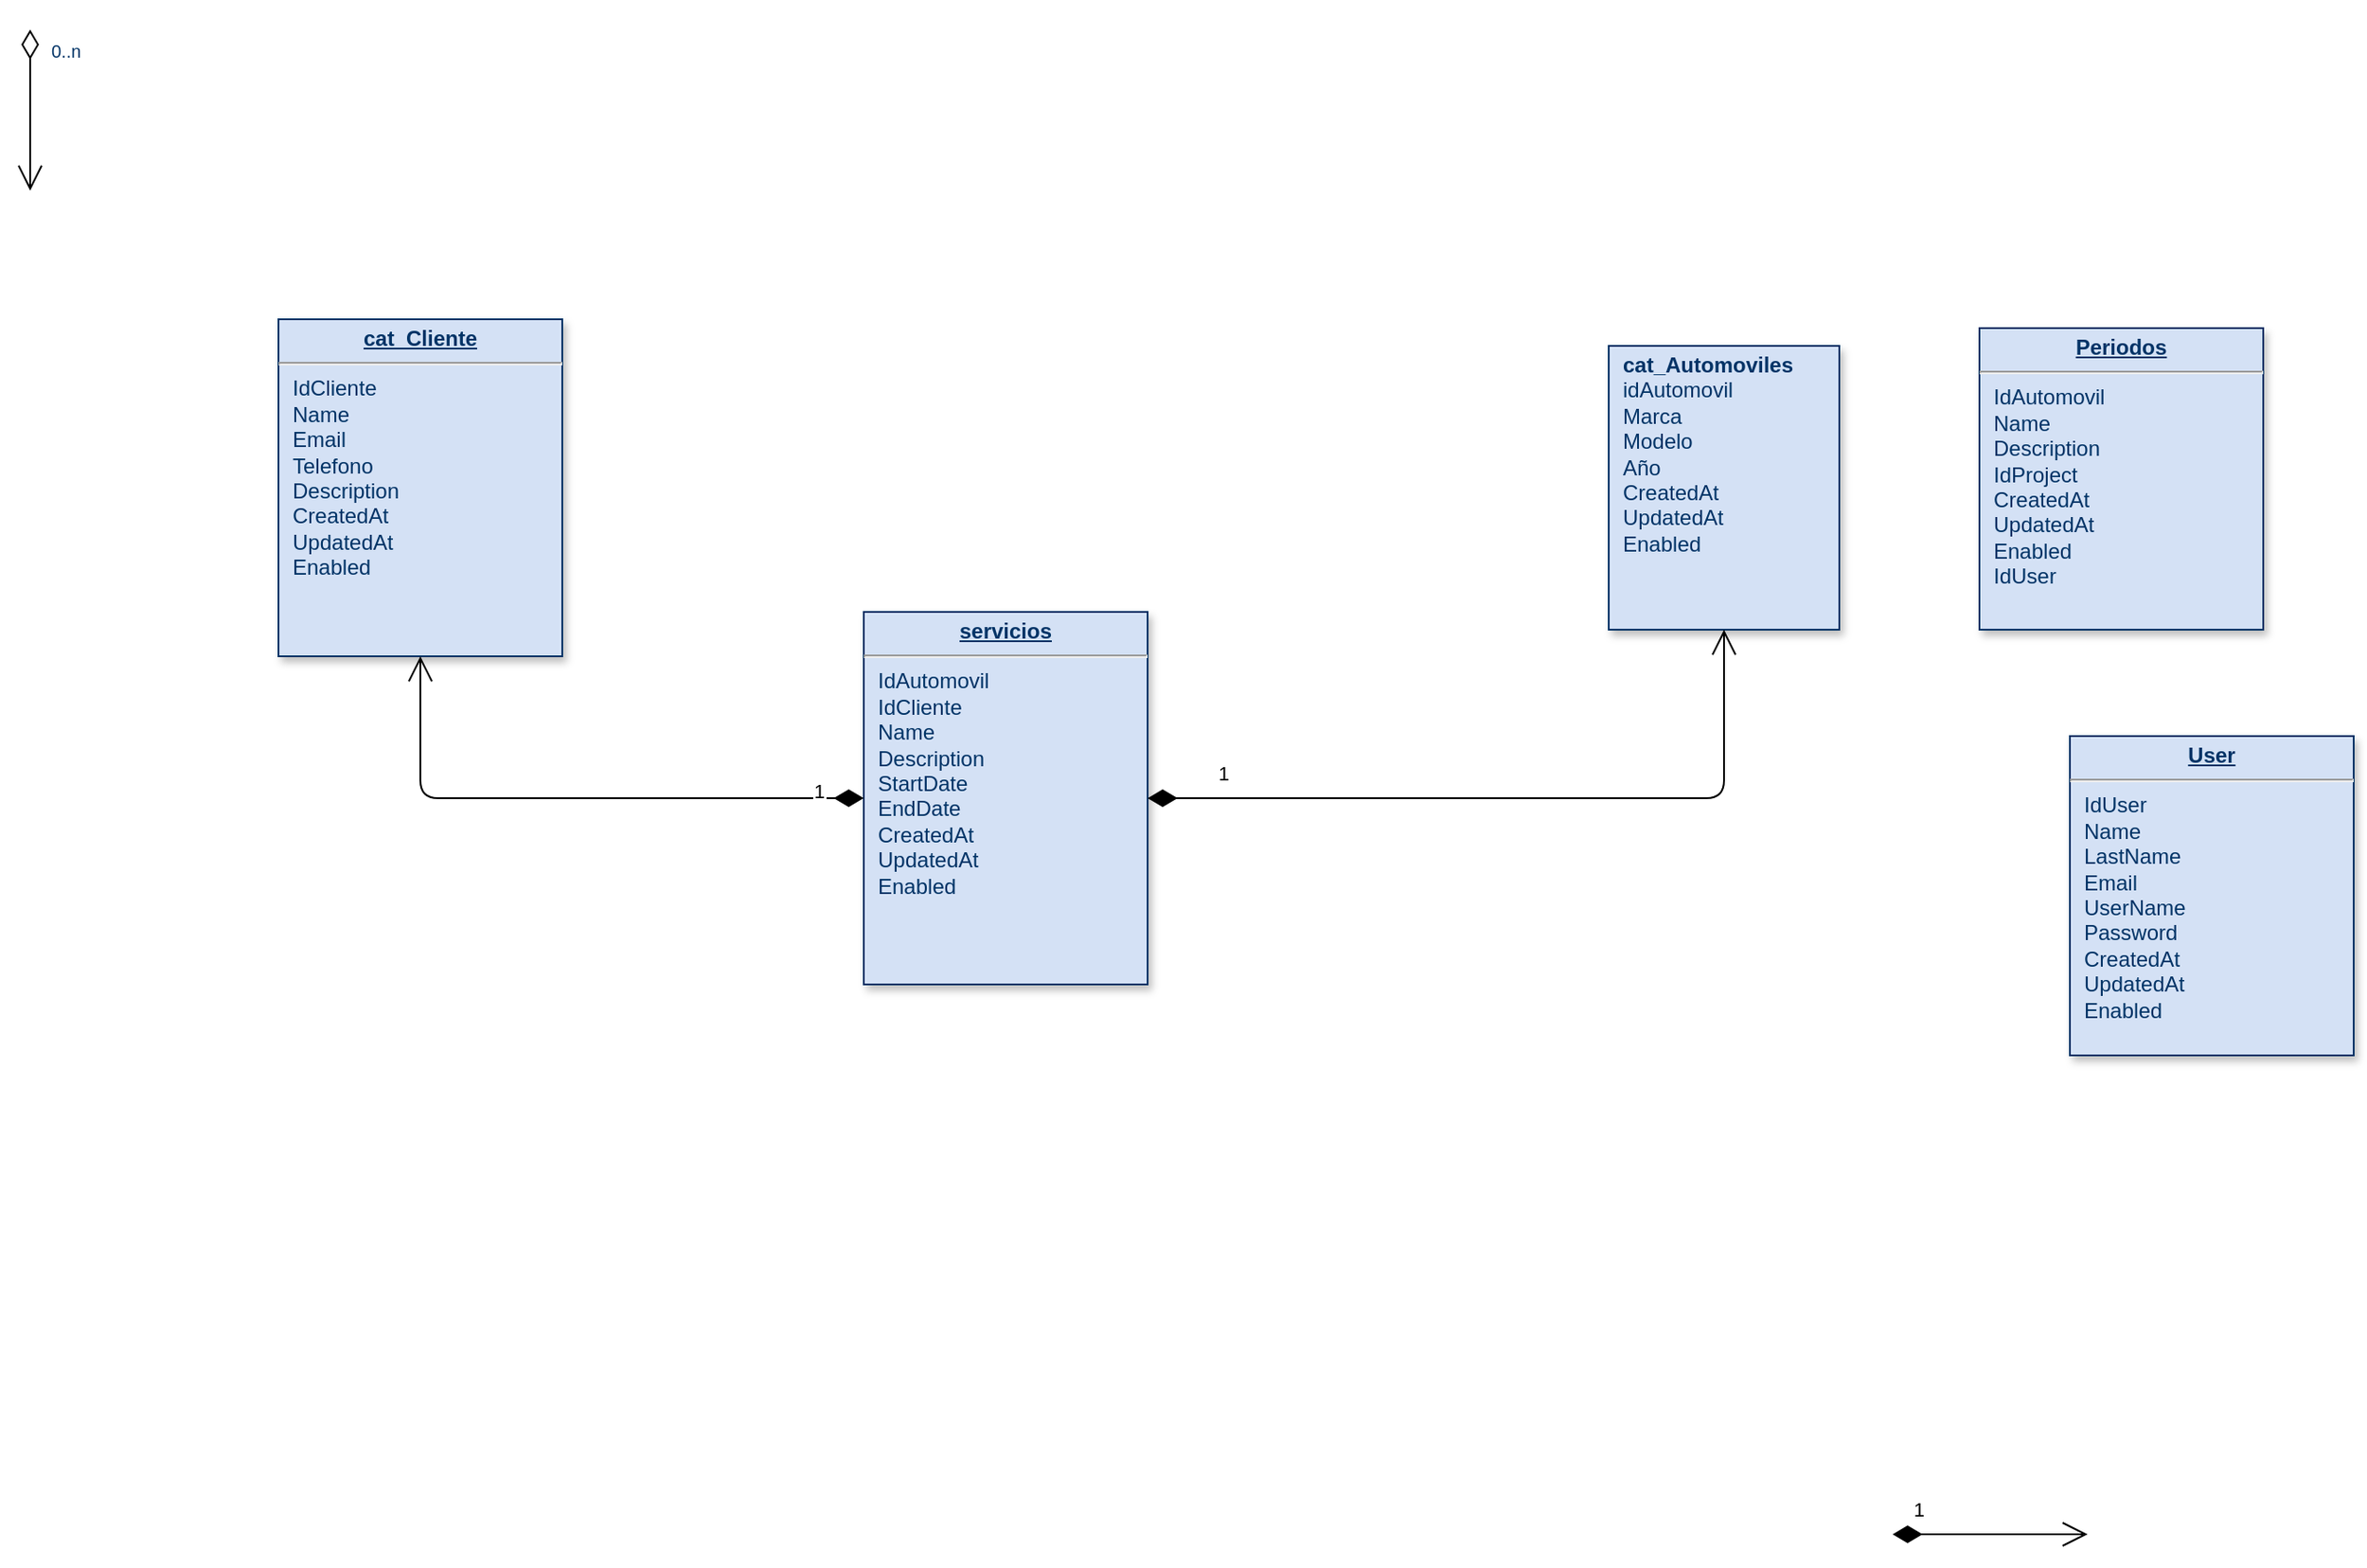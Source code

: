 <mxfile version="20.8.23" type="github">
  <diagram name="Page-1" id="efa7a0a1-bf9b-a30e-e6df-94a7791c09e9">
    <mxGraphModel dx="1436" dy="849" grid="1" gridSize="10" guides="1" tooltips="1" connect="1" arrows="1" fold="1" page="1" pageScale="1" pageWidth="826" pageHeight="1169" background="none" math="0" shadow="0">
      <root>
        <mxCell id="0" />
        <mxCell id="1" parent="0" />
        <mxCell id="22" value="&lt;p style=&quot;margin: 0px; margin-top: 4px; text-align: center; text-decoration: underline;&quot;&gt;&lt;strong&gt;User&lt;/strong&gt;&lt;/p&gt;&lt;hr&gt;&lt;p style=&quot;margin: 0px; margin-left: 8px;&quot;&gt;IdUser&lt;/p&gt;&lt;p style=&quot;margin: 0px; margin-left: 8px;&quot;&gt;&lt;span style=&quot;background-color: initial;&quot;&gt;Name&lt;/span&gt;&lt;br&gt;&lt;/p&gt;&lt;p style=&quot;margin: 0px; margin-left: 8px;&quot;&gt;LastName&lt;/p&gt;&lt;p style=&quot;margin: 0px; margin-left: 8px;&quot;&gt;Email&lt;/p&gt;&lt;p style=&quot;margin: 0px; margin-left: 8px;&quot;&gt;UserName&lt;/p&gt;&lt;p style=&quot;margin: 0px; margin-left: 8px;&quot;&gt;Password&lt;/p&gt;&lt;p style=&quot;margin: 0px; margin-left: 8px;&quot;&gt;CreatedAt&lt;/p&gt;&lt;p style=&quot;margin: 0px; margin-left: 8px;&quot;&gt;UpdatedAt&lt;/p&gt;&lt;p style=&quot;margin: 0px; margin-left: 8px;&quot;&gt;Enabled&lt;/p&gt;" style="verticalAlign=top;align=left;overflow=fill;fontSize=12;fontFamily=Helvetica;html=1;strokeColor=#003366;shadow=1;fillColor=#D4E1F5;fontColor=#003366" parent="1" vertex="1">
          <mxGeometry x="1210" y="600" width="160.0" height="180" as="geometry" />
        </mxCell>
        <mxCell id="24" value="&lt;p style=&quot;margin: 0px; margin-top: 4px; text-align: center; text-decoration: underline;&quot;&gt;&lt;strong&gt;cat_Cliente&lt;/strong&gt;&lt;/p&gt;&lt;hr&gt;&lt;p style=&quot;margin: 0px; margin-left: 8px;&quot;&gt;IdCliente&lt;/p&gt;&lt;p style=&quot;margin: 0px; margin-left: 8px;&quot;&gt;&lt;span style=&quot;background-color: initial;&quot;&gt;Name&lt;/span&gt;&lt;br&gt;&lt;/p&gt;&lt;p style=&quot;border-color: var(--border-color); margin: 0px 0px 0px 8px;&quot;&gt;Email&lt;/p&gt;&lt;p style=&quot;border-color: var(--border-color); margin: 0px 0px 0px 8px;&quot;&gt;Telefono&lt;/p&gt;&lt;p style=&quot;margin: 0px; margin-left: 8px;&quot;&gt;Description&lt;/p&gt;&lt;p style=&quot;margin: 0px; margin-left: 8px;&quot;&gt;CreatedAt&lt;/p&gt;&lt;p style=&quot;margin: 0px; margin-left: 8px;&quot;&gt;UpdatedAt&lt;/p&gt;&lt;p style=&quot;margin: 0px; margin-left: 8px;&quot;&gt;Enabled&lt;/p&gt;" style="verticalAlign=top;align=left;overflow=fill;fontSize=12;fontFamily=Helvetica;html=1;strokeColor=#003366;shadow=1;fillColor=#D4E1F5;fontColor=#003366" parent="1" vertex="1">
          <mxGeometry x="200" y="365" width="160" height="190" as="geometry" />
        </mxCell>
        <mxCell id="26" value="&lt;p style=&quot;margin: 0px; margin-top: 4px; text-align: center; text-decoration: underline;&quot;&gt;&lt;b&gt;Periodos&lt;/b&gt;&lt;/p&gt;&lt;hr&gt;&lt;p style=&quot;margin: 0px; margin-left: 8px;&quot;&gt;IdAutomovil&lt;/p&gt;&lt;p style=&quot;margin: 0px; margin-left: 8px;&quot;&gt;Name&lt;/p&gt;&lt;p style=&quot;margin: 0px; margin-left: 8px;&quot;&gt;Description&lt;/p&gt;&lt;p style=&quot;margin: 0px; margin-left: 8px;&quot;&gt;IdProject&lt;/p&gt;&lt;p style=&quot;margin: 0px; margin-left: 8px;&quot;&gt;CreatedAt&lt;/p&gt;&lt;p style=&quot;margin: 0px; margin-left: 8px;&quot;&gt;UpdatedAt&lt;/p&gt;&lt;p style=&quot;margin: 0px; margin-left: 8px;&quot;&gt;Enabled&lt;/p&gt;&lt;p style=&quot;margin: 0px; margin-left: 8px;&quot;&gt;IdUser&lt;/p&gt;" style="verticalAlign=top;align=left;overflow=fill;fontSize=12;fontFamily=Helvetica;html=1;strokeColor=#003366;shadow=1;fillColor=#D4E1F5;fontColor=#003366" parent="1" vertex="1">
          <mxGeometry x="1159" y="370" width="160" height="170" as="geometry" />
        </mxCell>
        <mxCell id="30" value="&lt;p style=&quot;margin: 0px; margin-top: 4px; text-align: center; text-decoration: underline;&quot;&gt;&lt;/p&gt;&lt;p style=&quot;margin: 0px; margin-left: 8px;&quot;&gt;&lt;b&gt;cat_Automoviles&lt;/b&gt;&lt;/p&gt;&lt;p style=&quot;margin: 0px; margin-left: 8px;&quot;&gt;idAutomovil&lt;/p&gt;&lt;p style=&quot;margin: 0px; margin-left: 8px;&quot;&gt;Marca&lt;/p&gt;&lt;p style=&quot;margin: 0px; margin-left: 8px;&quot;&gt;Modelo&lt;/p&gt;&lt;p style=&quot;margin: 0px; margin-left: 8px;&quot;&gt;Año&lt;/p&gt;&lt;p style=&quot;border-color: var(--border-color); margin: 0px 0px 0px 8px;&quot;&gt;CreatedAt&lt;/p&gt;&lt;p style=&quot;border-color: var(--border-color); margin: 0px 0px 0px 8px;&quot;&gt;UpdatedAt&lt;/p&gt;&lt;p style=&quot;border-color: var(--border-color); margin: 0px 0px 0px 8px;&quot;&gt;Enabled&lt;/p&gt;&lt;p style=&quot;margin: 0px; margin-left: 8px;&quot;&gt;&lt;br&gt;&lt;/p&gt;" style="verticalAlign=top;align=left;overflow=fill;fontSize=12;fontFamily=Helvetica;html=1;strokeColor=#003366;shadow=1;fillColor=#D4E1F5;fontColor=#003366" parent="1" vertex="1">
          <mxGeometry x="950" y="380" width="130" height="160" as="geometry" />
        </mxCell>
        <mxCell id="34" value="&lt;p style=&quot;margin: 0px ; margin-top: 4px ; text-align: center ; text-decoration: underline&quot;&gt;&lt;strong&gt;servicios&lt;/strong&gt;&lt;/p&gt;&lt;hr style=&quot;border-color: var(--border-color);&quot;&gt;&lt;p style=&quot;border-color: var(--border-color); margin: 0px 0px 0px 8px;&quot;&gt;IdAutomovil&lt;/p&gt;&lt;p style=&quot;border-color: var(--border-color); margin: 0px 0px 0px 8px;&quot;&gt;IdCliente&lt;/p&gt;&lt;p style=&quot;border-color: var(--border-color); margin: 0px 0px 0px 8px;&quot;&gt;Name&lt;/p&gt;&lt;p style=&quot;border-color: var(--border-color); margin: 0px 0px 0px 8px;&quot;&gt;Description&lt;/p&gt;&lt;p style=&quot;border-color: var(--border-color); margin: 0px 0px 0px 8px;&quot;&gt;StartDate&lt;/p&gt;&lt;p style=&quot;border-color: var(--border-color); margin: 0px 0px 0px 8px;&quot;&gt;EndDate&lt;/p&gt;&lt;p style=&quot;border-color: var(--border-color); margin: 0px 0px 0px 8px;&quot;&gt;CreatedAt&lt;/p&gt;&lt;p style=&quot;border-color: var(--border-color); margin: 0px 0px 0px 8px;&quot;&gt;UpdatedAt&lt;/p&gt;&lt;p style=&quot;border-color: var(--border-color); margin: 0px 0px 0px 8px;&quot;&gt;Enabled&lt;/p&gt;" style="verticalAlign=top;align=left;overflow=fill;fontSize=12;fontFamily=Helvetica;html=1;strokeColor=#003366;shadow=1;fillColor=#D4E1F5;fontColor=#003366" parent="1" vertex="1">
          <mxGeometry x="530" y="530" width="160" height="210" as="geometry" />
        </mxCell>
        <mxCell id="36" value="" style="endArrow=open;endSize=12;startArrow=diamondThin;startSize=14;startFill=0;edgeStyle=orthogonalEdgeStyle;" parent="1" edge="1">
          <mxGeometry x="-330" y="150" as="geometry">
            <mxPoint x="60" y="201.64" as="sourcePoint" />
            <mxPoint x="60" y="292.5" as="targetPoint" />
          </mxGeometry>
        </mxCell>
        <mxCell id="37" value="0..n" style="resizable=0;align=left;verticalAlign=top;labelBackgroundColor=#ffffff;fontSize=10;strokeColor=#003366;shadow=1;fillColor=#D4E1F5;fontColor=#003366" parent="36" connectable="0" vertex="1">
          <mxGeometry x="-1" relative="1" as="geometry">
            <mxPoint x="10" as="offset" />
          </mxGeometry>
        </mxCell>
        <mxCell id="103" value="1" style="endArrow=open;endSize=12;startArrow=diamondThin;startSize=14;startFill=1;edgeStyle=orthogonalEdgeStyle;align=left;verticalAlign=bottom;exitX=0;exitY=0.5;exitDx=0;exitDy=0;entryX=0.5;entryY=1;entryDx=0;entryDy=0;" parent="1" source="34" target="24" edge="1">
          <mxGeometry x="-0.818" y="5.0" relative="1" as="geometry">
            <mxPoint x="358" y="730.0" as="sourcePoint" />
            <mxPoint x="468" y="730.0" as="targetPoint" />
            <mxPoint as="offset" />
          </mxGeometry>
        </mxCell>
        <mxCell id="6-5y2En77oINWxy6_Guc-116" value="1" style="endArrow=open;endSize=12;startArrow=diamondThin;startSize=14;startFill=1;edgeStyle=orthogonalEdgeStyle;align=left;verticalAlign=bottom;" edge="1" parent="1">
          <mxGeometry x="-0.818" y="5.0" relative="1" as="geometry">
            <mxPoint x="1110" y="1050.0" as="sourcePoint" />
            <mxPoint x="1220" y="1050.0" as="targetPoint" />
            <mxPoint as="offset" />
          </mxGeometry>
        </mxCell>
        <mxCell id="6-5y2En77oINWxy6_Guc-121" value="1" style="endArrow=open;endSize=12;startArrow=diamondThin;startSize=14;startFill=1;edgeStyle=orthogonalEdgeStyle;align=left;verticalAlign=bottom;exitX=1;exitY=0.5;exitDx=0;exitDy=0;entryX=0.5;entryY=1;entryDx=0;entryDy=0;" edge="1" parent="1" source="34" target="30">
          <mxGeometry x="-0.818" y="5.0" relative="1" as="geometry">
            <mxPoint x="540" y="645" as="sourcePoint" />
            <mxPoint x="290" y="565" as="targetPoint" />
            <mxPoint as="offset" />
          </mxGeometry>
        </mxCell>
      </root>
    </mxGraphModel>
  </diagram>
</mxfile>
